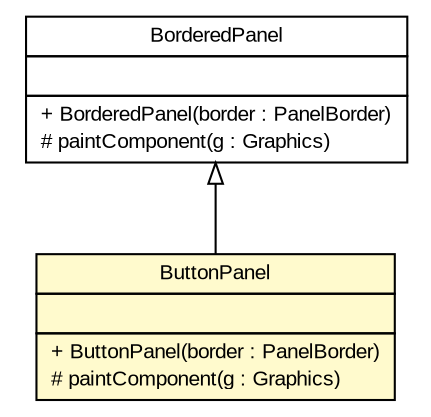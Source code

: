 #!/usr/local/bin/dot
#
# Class diagram 
# Generated by UMLGraph version R5_6 (http://www.umlgraph.org/)
#

digraph G {
	edge [fontname="arial",fontsize=10,labelfontname="arial",labelfontsize=10];
	node [fontname="arial",fontsize=10,shape=plaintext];
	nodesep=0.25;
	ranksep=0.5;
	// com.github.tilastokeskus.matertis.ui.ButtonPanel
	c1258 [label=<<table title="com.github.tilastokeskus.matertis.ui.ButtonPanel" border="0" cellborder="1" cellspacing="0" cellpadding="2" port="p" bgcolor="lemonChiffon" href="./ButtonPanel.html">
		<tr><td><table border="0" cellspacing="0" cellpadding="1">
<tr><td align="center" balign="center"> ButtonPanel </td></tr>
		</table></td></tr>
		<tr><td><table border="0" cellspacing="0" cellpadding="1">
<tr><td align="left" balign="left">  </td></tr>
		</table></td></tr>
		<tr><td><table border="0" cellspacing="0" cellpadding="1">
<tr><td align="left" balign="left"> + ButtonPanel(border : PanelBorder) </td></tr>
<tr><td align="left" balign="left"> # paintComponent(g : Graphics) </td></tr>
		</table></td></tr>
		</table>>, URL="./ButtonPanel.html", fontname="arial", fontcolor="black", fontsize=10.0];
	// com.github.tilastokeskus.matertis.ui.BorderedPanel
	c1259 [label=<<table title="com.github.tilastokeskus.matertis.ui.BorderedPanel" border="0" cellborder="1" cellspacing="0" cellpadding="2" port="p" href="./BorderedPanel.html">
		<tr><td><table border="0" cellspacing="0" cellpadding="1">
<tr><td align="center" balign="center"> BorderedPanel </td></tr>
		</table></td></tr>
		<tr><td><table border="0" cellspacing="0" cellpadding="1">
<tr><td align="left" balign="left">  </td></tr>
		</table></td></tr>
		<tr><td><table border="0" cellspacing="0" cellpadding="1">
<tr><td align="left" balign="left"> + BorderedPanel(border : PanelBorder) </td></tr>
<tr><td align="left" balign="left"> # paintComponent(g : Graphics) </td></tr>
		</table></td></tr>
		</table>>, URL="./BorderedPanel.html", fontname="arial", fontcolor="black", fontsize=10.0];
	//com.github.tilastokeskus.matertis.ui.ButtonPanel extends com.github.tilastokeskus.matertis.ui.BorderedPanel
	c1259:p -> c1258:p [dir=back,arrowtail=empty];
}

